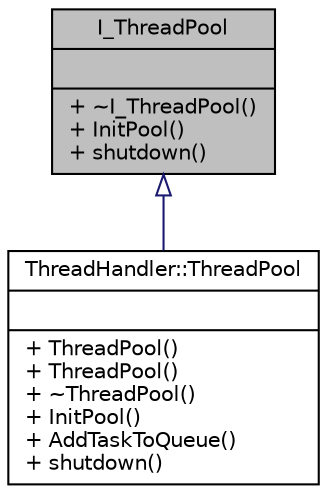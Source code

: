 digraph "I_ThreadPool"
{
 // INTERACTIVE_SVG=YES
 // LATEX_PDF_SIZE
  edge [fontname="Helvetica",fontsize="10",labelfontname="Helvetica",labelfontsize="10"];
  node [fontname="Helvetica",fontsize="10",shape=record];
  Node0 [label="{I_ThreadPool\n||+ ~I_ThreadPool()\l+ InitPool()\l+ shutdown()\l}",height=0.2,width=0.4,color="black", fillcolor="grey75", style="filled", fontcolor="black",tooltip="Thread Pool interface."];
  Node0 -> Node1 [dir="back",color="midnightblue",fontsize="10",style="solid",arrowtail="onormal",fontname="Helvetica"];
  Node1 [label="{ThreadHandler::ThreadPool\n||+ ThreadPool()\l+ ThreadPool()\l+ ~ThreadPool()\l+ InitPool()\l+ AddTaskToQueue()\l+ shutdown()\l}",height=0.2,width=0.4,color="black", fillcolor="white", style="filled",URL="$d7/dd1/classThreadHandler_1_1ThreadPool.html",tooltip="A Thread Pool Queue that handles information that needs to be passed back and forth."];
}
